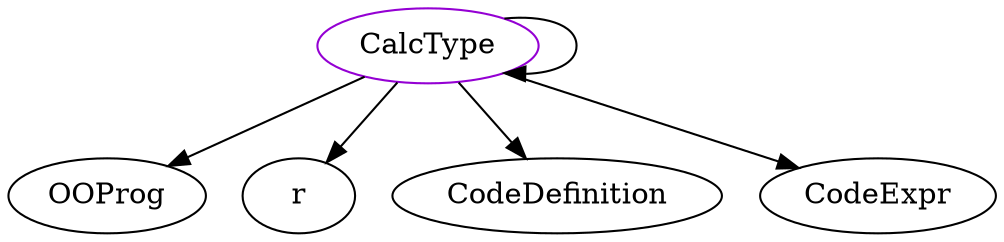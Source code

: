 digraph calctype{
CalcType -> OOProg;
CalcType -> r;
CalcType -> CalcType;
CalcType -> CodeDefinition;
CalcType -> CodeExpr;
CalcType	[shape=oval, color=darkviolet, label="CalcType"];
}
